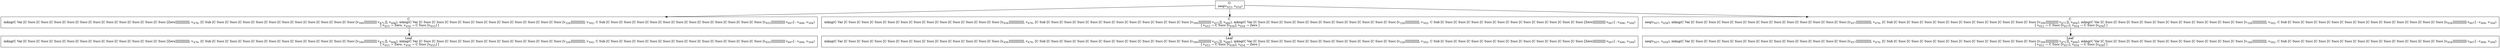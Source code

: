 digraph {
    graph [rankdir=TB
          ,bgcolor=transparent];
    node [shape=box
         ,fillcolor=white
         ,style=filled];
    0 [label=<O <BR/> neq(v<SUB>653</SUB>, v<SUB>654</SUB>)>];
    1 [label=<C <BR/> mkng(C Var [C Succ [C Succ [C Succ [C Succ [C Succ [C Succ [C Succ [C Succ [C Succ [C Succ [C Succ [Zero]]]]]]]]]]]], v<SUB>476</SUB>, [C Sub [C Succ [C Succ [C Succ [C Succ [C Succ [C Succ [C Succ [C Succ [C Succ [C Succ [C Succ [v<SUB>599</SUB>]]]]]]]]]]] v<SUB>471</SUB>]], v<SUB>606</SUB>), mkng(C Var [C Succ [C Succ [C Succ [C Succ [C Succ [C Succ [C Succ [C Succ [C Succ [C Succ [C Succ [v<SUB>328</SUB>]]]]]]]]]]]], v<SUB>502</SUB>, C Sub [C Succ [C Succ [C Succ [C Succ [C Succ [C Succ [C Succ [C Succ [C Succ [C Succ [C Succ [C Succ [v<SUB>655</SUB>]]]]]]]]]]]] v<SUB>607</SUB>] : v<SUB>606</SUB>, v<SUB>504</SUB>) <BR/>  [ v<SUB>653</SUB> &rarr; Zero, v<SUB>654</SUB> &rarr; C Succ [v<SUB>655</SUB>] ] >];
    2 [label=<C <BR/> mkng(C Var [C Succ [C Succ [C Succ [C Succ [C Succ [C Succ [C Succ [C Succ [C Succ [C Succ [C Succ [C Succ [v<SUB>656</SUB>]]]]]]]]]]]]], v<SUB>476</SUB>, [C Sub [C Succ [C Succ [C Succ [C Succ [C Succ [C Succ [C Succ [C Succ [C Succ [C Succ [C Succ [v<SUB>599</SUB>]]]]]]]]]]] v<SUB>471</SUB>]], v<SUB>606</SUB>), mkng(C Var [C Succ [C Succ [C Succ [C Succ [C Succ [C Succ [C Succ [C Succ [C Succ [C Succ [C Succ [v<SUB>328</SUB>]]]]]]]]]]]], v<SUB>502</SUB>, C Sub [C Succ [C Succ [C Succ [C Succ [C Succ [C Succ [C Succ [C Succ [C Succ [C Succ [C Succ [Zero]]]]]]]]]]] v<SUB>607</SUB>] : v<SUB>606</SUB>, v<SUB>504</SUB>) <BR/>  [ v<SUB>653</SUB> &rarr; C Succ [v<SUB>656</SUB>], v<SUB>654</SUB> &rarr; Zero ] >];
    3 [label=<C <BR/> neq(v<SUB>657</SUB>, v<SUB>658</SUB>), mkng(C Var [C Succ [C Succ [C Succ [C Succ [C Succ [C Succ [C Succ [C Succ [C Succ [C Succ [C Succ [C Succ [v<SUB>657</SUB>]]]]]]]]]]]]], v<SUB>476</SUB>, [C Sub [C Succ [C Succ [C Succ [C Succ [C Succ [C Succ [C Succ [C Succ [C Succ [C Succ [C Succ [v<SUB>599</SUB>]]]]]]]]]]] v<SUB>471</SUB>]], v<SUB>606</SUB>), mkng(C Var [C Succ [C Succ [C Succ [C Succ [C Succ [C Succ [C Succ [C Succ [C Succ [C Succ [C Succ [v<SUB>328</SUB>]]]]]]]]]]]], v<SUB>502</SUB>, C Sub [C Succ [C Succ [C Succ [C Succ [C Succ [C Succ [C Succ [C Succ [C Succ [C Succ [C Succ [C Succ [v<SUB>658</SUB>]]]]]]]]]]]] v<SUB>607</SUB>] : v<SUB>606</SUB>, v<SUB>504</SUB>) <BR/>  [ v<SUB>653</SUB> &rarr; C Succ [v<SUB>657</SUB>], v<SUB>654</SUB> &rarr; C Succ [v<SUB>658</SUB>] ] >];
    4 [label=<Leaf <BR/> mkng(C Var [C Succ [C Succ [C Succ [C Succ [C Succ [C Succ [C Succ [C Succ [C Succ [C Succ [C Succ [Zero]]]]]]]]]]]], v<SUB>476</SUB>, [C Sub [C Succ [C Succ [C Succ [C Succ [C Succ [C Succ [C Succ [C Succ [C Succ [C Succ [C Succ [v<SUB>599</SUB>]]]]]]]]]]] v<SUB>471</SUB>]], v<SUB>606</SUB>), mkng(C Var [C Succ [C Succ [C Succ [C Succ [C Succ [C Succ [C Succ [C Succ [C Succ [C Succ [C Succ [v<SUB>328</SUB>]]]]]]]]]]]], v<SUB>502</SUB>, C Sub [C Succ [C Succ [C Succ [C Succ [C Succ [C Succ [C Succ [C Succ [C Succ [C Succ [C Succ [C Succ [v<SUB>655</SUB>]]]]]]]]]]]] v<SUB>607</SUB>] : v<SUB>606</SUB>, v<SUB>504</SUB>) <BR/>  [ v<SUB>653</SUB> &rarr; Zero, v<SUB>654</SUB> &rarr; C Succ [v<SUB>655</SUB>] ] >];
    5 [label=<Leaf <BR/> mkng(C Var [C Succ [C Succ [C Succ [C Succ [C Succ [C Succ [C Succ [C Succ [C Succ [C Succ [C Succ [C Succ [v<SUB>656</SUB>]]]]]]]]]]]]], v<SUB>476</SUB>, [C Sub [C Succ [C Succ [C Succ [C Succ [C Succ [C Succ [C Succ [C Succ [C Succ [C Succ [C Succ [v<SUB>599</SUB>]]]]]]]]]]] v<SUB>471</SUB>]], v<SUB>606</SUB>), mkng(C Var [C Succ [C Succ [C Succ [C Succ [C Succ [C Succ [C Succ [C Succ [C Succ [C Succ [C Succ [v<SUB>328</SUB>]]]]]]]]]]]], v<SUB>502</SUB>, C Sub [C Succ [C Succ [C Succ [C Succ [C Succ [C Succ [C Succ [C Succ [C Succ [C Succ [C Succ [Zero]]]]]]]]]]] v<SUB>607</SUB>] : v<SUB>606</SUB>, v<SUB>504</SUB>) <BR/>  [ v<SUB>653</SUB> &rarr; C Succ [v<SUB>656</SUB>], v<SUB>654</SUB> &rarr; Zero ] >];
    6 [label=<Leaf <BR/> neq(v<SUB>657</SUB>, v<SUB>658</SUB>), mkng(C Var [C Succ [C Succ [C Succ [C Succ [C Succ [C Succ [C Succ [C Succ [C Succ [C Succ [C Succ [C Succ [v<SUB>657</SUB>]]]]]]]]]]]]], v<SUB>476</SUB>, [C Sub [C Succ [C Succ [C Succ [C Succ [C Succ [C Succ [C Succ [C Succ [C Succ [C Succ [C Succ [v<SUB>599</SUB>]]]]]]]]]]] v<SUB>471</SUB>]], v<SUB>606</SUB>), mkng(C Var [C Succ [C Succ [C Succ [C Succ [C Succ [C Succ [C Succ [C Succ [C Succ [C Succ [C Succ [v<SUB>328</SUB>]]]]]]]]]]]], v<SUB>502</SUB>, C Sub [C Succ [C Succ [C Succ [C Succ [C Succ [C Succ [C Succ [C Succ [C Succ [C Succ [C Succ [C Succ [v<SUB>658</SUB>]]]]]]]]]]]] v<SUB>607</SUB>] : v<SUB>606</SUB>, v<SUB>504</SUB>) <BR/>  [ v<SUB>653</SUB> &rarr; C Succ [v<SUB>657</SUB>], v<SUB>654</SUB> &rarr; C Succ [v<SUB>658</SUB>] ] >];
    0 -> 1 [label=""];
    0 -> 2 [label=""];
    0 -> 3 [label=""];
    1 -> 4 [label=""];
    2 -> 5 [label=""];
    3 -> 6 [label=""];
}